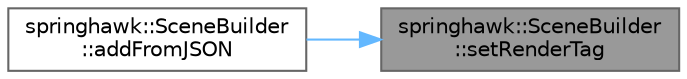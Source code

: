 digraph "springhawk::SceneBuilder::setRenderTag"
{
 // LATEX_PDF_SIZE
  bgcolor="transparent";
  edge [fontname=Helvetica,fontsize=10,labelfontname=Helvetica,labelfontsize=10];
  node [fontname=Helvetica,fontsize=10,shape=box,height=0.2,width=0.4];
  rankdir="RL";
  Node1 [id="Node000001",label="springhawk::SceneBuilder\l::setRenderTag",height=0.2,width=0.4,color="gray40", fillcolor="grey60", style="filled", fontcolor="black",tooltip=" "];
  Node1 -> Node2 [id="edge1_Node000001_Node000002",dir="back",color="steelblue1",style="solid",tooltip=" "];
  Node2 [id="Node000002",label="springhawk::SceneBuilder\l::addFromJSON",height=0.2,width=0.4,color="grey40", fillcolor="white", style="filled",URL="$classspringhawk_1_1_scene_builder.html#a65754004c21fcb5768a621c80a4b78a0",tooltip=" "];
}
